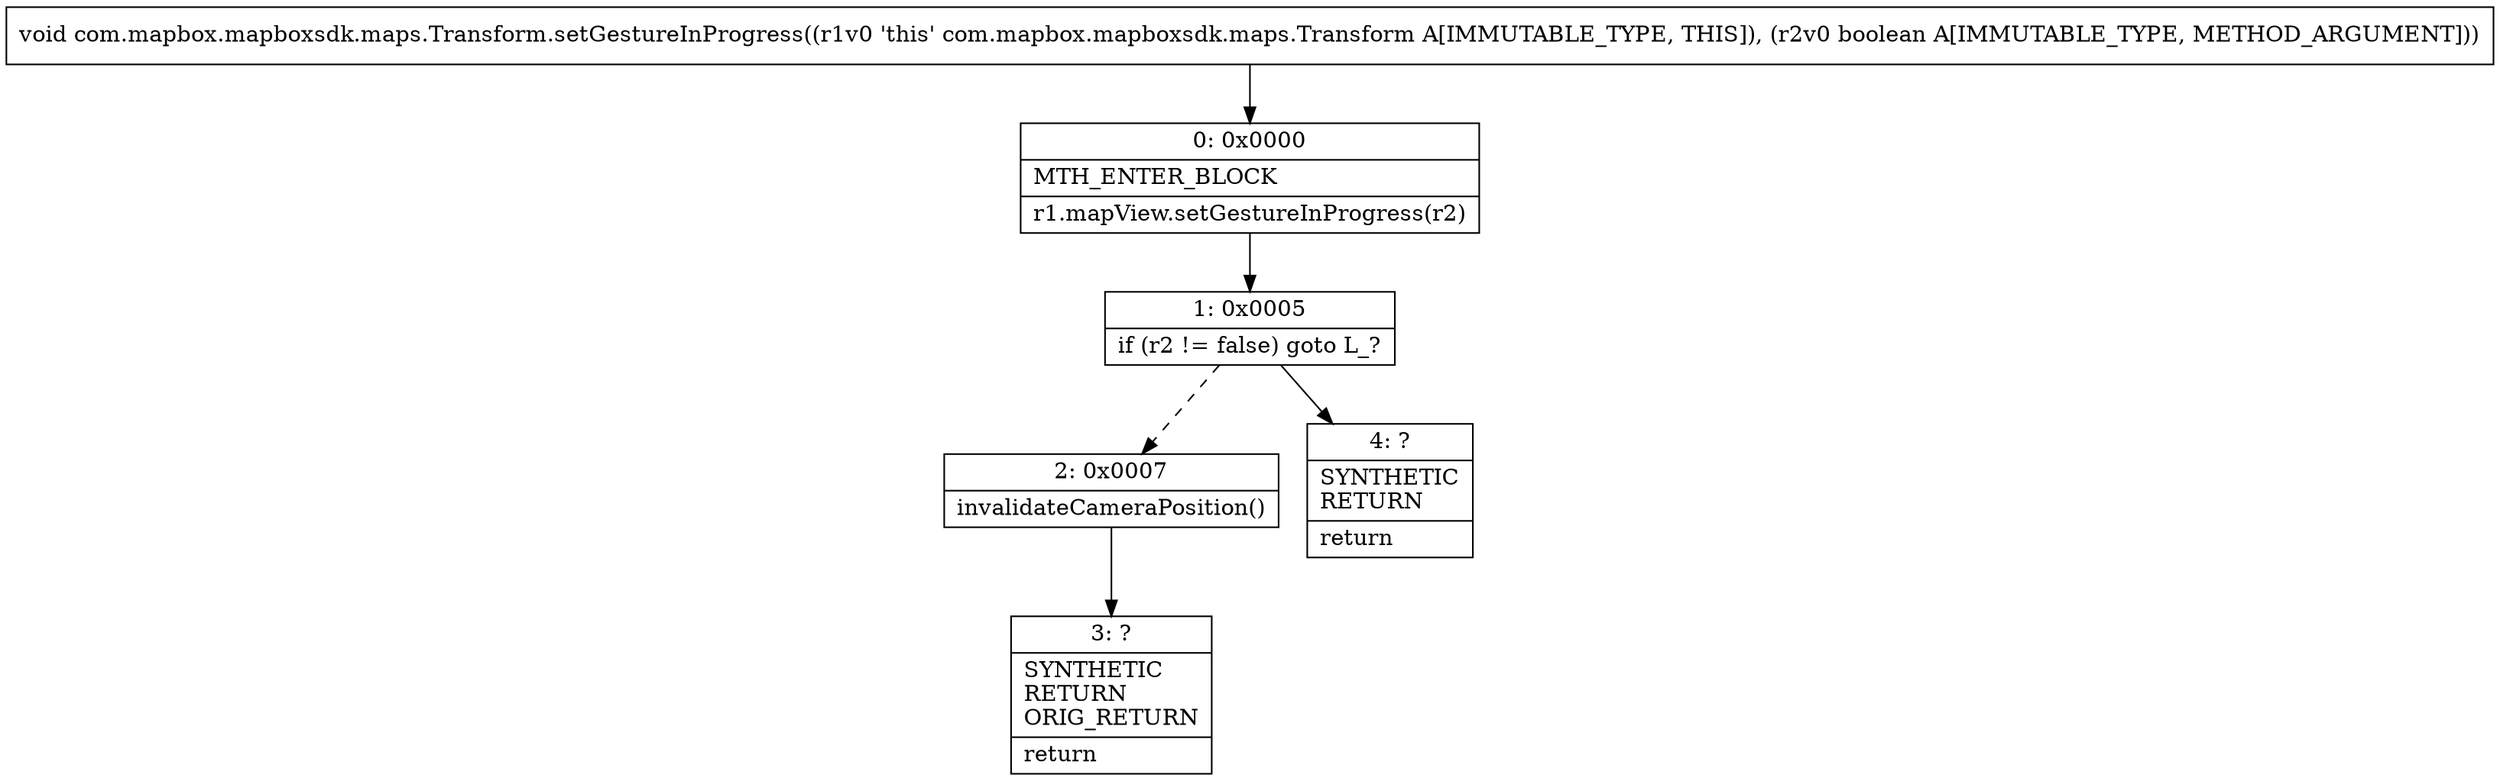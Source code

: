 digraph "CFG forcom.mapbox.mapboxsdk.maps.Transform.setGestureInProgress(Z)V" {
Node_0 [shape=record,label="{0\:\ 0x0000|MTH_ENTER_BLOCK\l|r1.mapView.setGestureInProgress(r2)\l}"];
Node_1 [shape=record,label="{1\:\ 0x0005|if (r2 != false) goto L_?\l}"];
Node_2 [shape=record,label="{2\:\ 0x0007|invalidateCameraPosition()\l}"];
Node_3 [shape=record,label="{3\:\ ?|SYNTHETIC\lRETURN\lORIG_RETURN\l|return\l}"];
Node_4 [shape=record,label="{4\:\ ?|SYNTHETIC\lRETURN\l|return\l}"];
MethodNode[shape=record,label="{void com.mapbox.mapboxsdk.maps.Transform.setGestureInProgress((r1v0 'this' com.mapbox.mapboxsdk.maps.Transform A[IMMUTABLE_TYPE, THIS]), (r2v0 boolean A[IMMUTABLE_TYPE, METHOD_ARGUMENT])) }"];
MethodNode -> Node_0;
Node_0 -> Node_1;
Node_1 -> Node_2[style=dashed];
Node_1 -> Node_4;
Node_2 -> Node_3;
}

